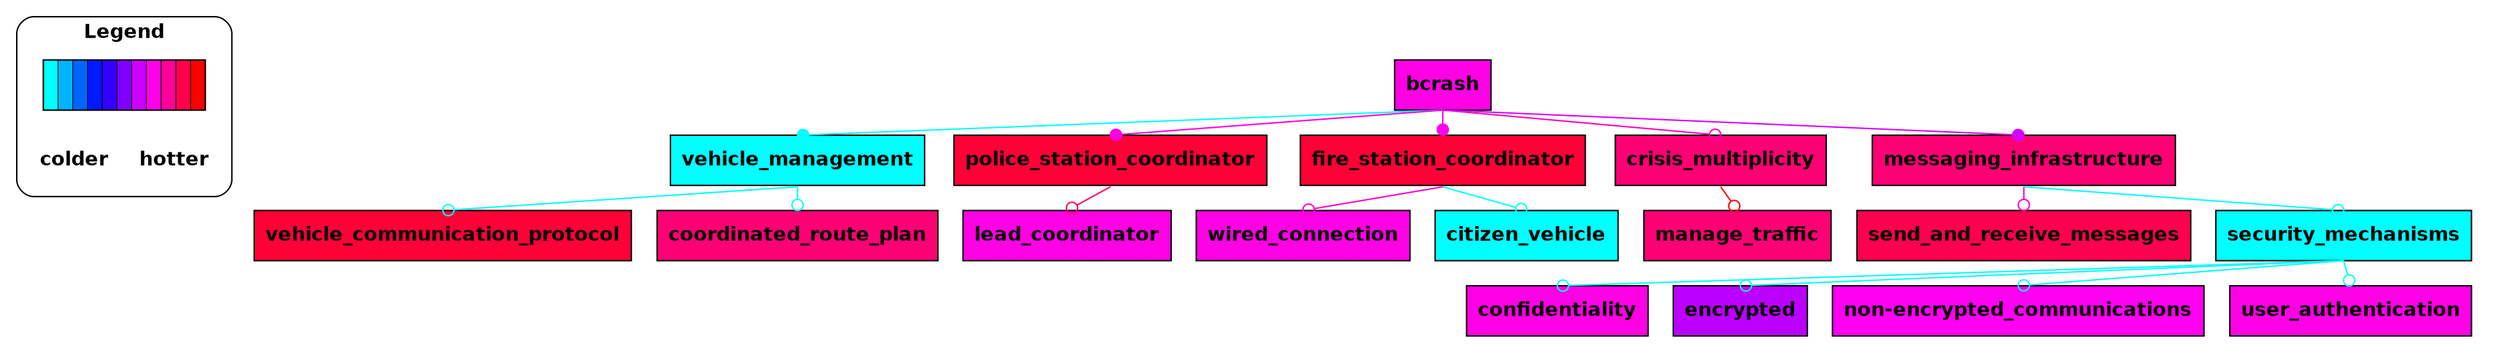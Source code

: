 digraph FeatureModel {

	 rankdir = TB; splines = "line";
	 clusterrank= local;
	 subgraph cluster_0 {
		style = rounded; minlen = 0.01;
		rankdir = TB; ranksep = 0.01;
		label = "Legend";
		color = "black";
		fontname="helvetica-bold";
		 theColors [label="                      ",shape="rectangle",fillcolor="0.5 1.0 1.0: 0.55 1.0 1.0: 0.6 1.0 1.0: 0.65 1.0 1.0: 0.7 1.0 1.0: 0.75 1.0 1.0: 0.8 1.0 1.0: 0.85 1.0 1.0: 0.9 1.0 1.0: 0.95 1.0 1.0: 1.0 1.0 1.0", fontname="helvetica-bold", style=striped];
		 theLegend [label="colder     hotter",shape="plaintext",fontname="helvetica-bold"];
		 theColors->theLegend [style=invis,len=0.01];
	}
	 subgraph cluster_1 {
	n1	[label="bcrash", shape="rectangle",fillcolor="0.851 1.0 1.0", fontname="helvetica-bold", style=filled];
	n2	[label="vehicle_management", shape="rectangle",fillcolor="0.500 1.0 1.0", fontname="helvetica-bold", style=filled];
	n3	[label="vehicle_communication_protocol", shape="rectangle",fillcolor="0.964 1.0 1.0", fontname="helvetica-bold", style=filled];
	n4	[label="police_station_coordinator", shape="rectangle",fillcolor="0.964 1.0 1.0", fontname="helvetica-bold", style=filled];
	n5	[label="fire_station_coordinator", shape="rectangle",fillcolor="0.964 1.0 1.0", fontname="helvetica-bold", style=filled];
	n6	[label="coordinated_route_plan", shape="rectangle",fillcolor="0.924 1.0 1.0", fontname="helvetica-bold", style=filled];
	n7	[label="lead_coordinator", shape="rectangle",fillcolor="0.851 1.0 1.0", fontname="helvetica-bold", style=filled];
	n8	[label="wired_connection", shape="rectangle",fillcolor="0.851 1.0 1.0", fontname="helvetica-bold", style=filled];
	n9	[label="citizen_vehicle", shape="rectangle",fillcolor="0.500 1.0 1.0", fontname="helvetica-bold", style=filled];
	n10	[label="crisis_multiplicity", shape="rectangle",fillcolor="0.924 1.0 1.0", fontname="helvetica-bold", style=filled];
	n11	[label="manage_traffic", shape="rectangle",fillcolor="0.924 1.0 1.0", fontname="helvetica-bold", style=filled];
	n12	[label="messaging_infrastructure", shape="rectangle",fillcolor="0.924 1.0 1.0", fontname="helvetica-bold", style=filled];
	n13	[label="send_and_receive_messages", shape="rectangle",fillcolor="0.948 1.0 1.0", fontname="helvetica-bold", style=filled];
	n14	[label="security_mechanisms", shape="rectangle",fillcolor="0.500 1.0 1.0", fontname="helvetica-bold", style=filled];
	n15	[label="confidentiality", shape="rectangle",fillcolor="0.851 1.0 1.0", fontname="helvetica-bold", style=filled];
	n16	[label="encrypted", shape="rectangle",fillcolor="0.789 1.0 1.0", fontname="helvetica-bold", style=filled];
	n17	[label="non-encrypted_communications", shape="rectangle",fillcolor="0.842 1.0 1.0", fontname="helvetica-bold", style=filled];
	n18	[label="user_authentication", shape="rectangle",fillcolor="0.851 1.0 1.0", fontname="helvetica-bold", style=filled];
	n1:s-> n2:n [color="0.500 1.0 1.0",dir=forward,arrowhead=dot];
	n1:s-> n4:n [color="0.855 1.0 1.0",dir=forward,arrowhead=dot];
	n1:s-> n5:n [color="0.845 1.0 1.0",dir=forward,arrowhead=dot];
	n1:s-> n10:n [color="0.875 1.0 1.0",dir=forward,arrowhead=odot];
	n1:s-> n12:n [color="0.806 1.0 1.0",dir=forward,arrowhead=dot];
	n2:s-> n3:n [color="0.500 1.0 1.0",dir=forward,arrowhead=odot];
	n2:s-> n6:n [color="0.500 1.0 1.0",dir=forward,arrowhead=odot];
	n4:s-> n7:n [color="0.936 1.0 1.0",dir=forward,arrowhead=odot];
	n5:s-> n8:n [color="0.870 1.0 1.0",dir=forward,arrowhead=odot];
	n5:s-> n9:n [color="0.500 1.0 1.0",dir=forward,arrowhead=odot];
	n10:s-> n11:n [color="0.993 1.0 1.0",dir=forward,arrowhead=odot];
	n12:s-> n13:n [color="0.876 1.0 1.0",dir=forward,arrowhead=odot];
	n12:s-> n14:n [color="0.500 1.0 1.0",dir=forward,arrowhead=odot];
	n14:s-> n15:n [color="0.500 1.0 1.0",dir=forward,arrowhead=odot];
	n14:s-> n16:n [color="0.500 1.0 1.0",dir=forward,arrowhead=odot];
	n14:s-> n17:n [color="0.500 1.0 1.0",dir=forward,arrowhead=odot];
	n14:s-> n18:n [color="0.500 1.0 1.0",dir=forward,arrowhead=odot];
color = white;}
}

